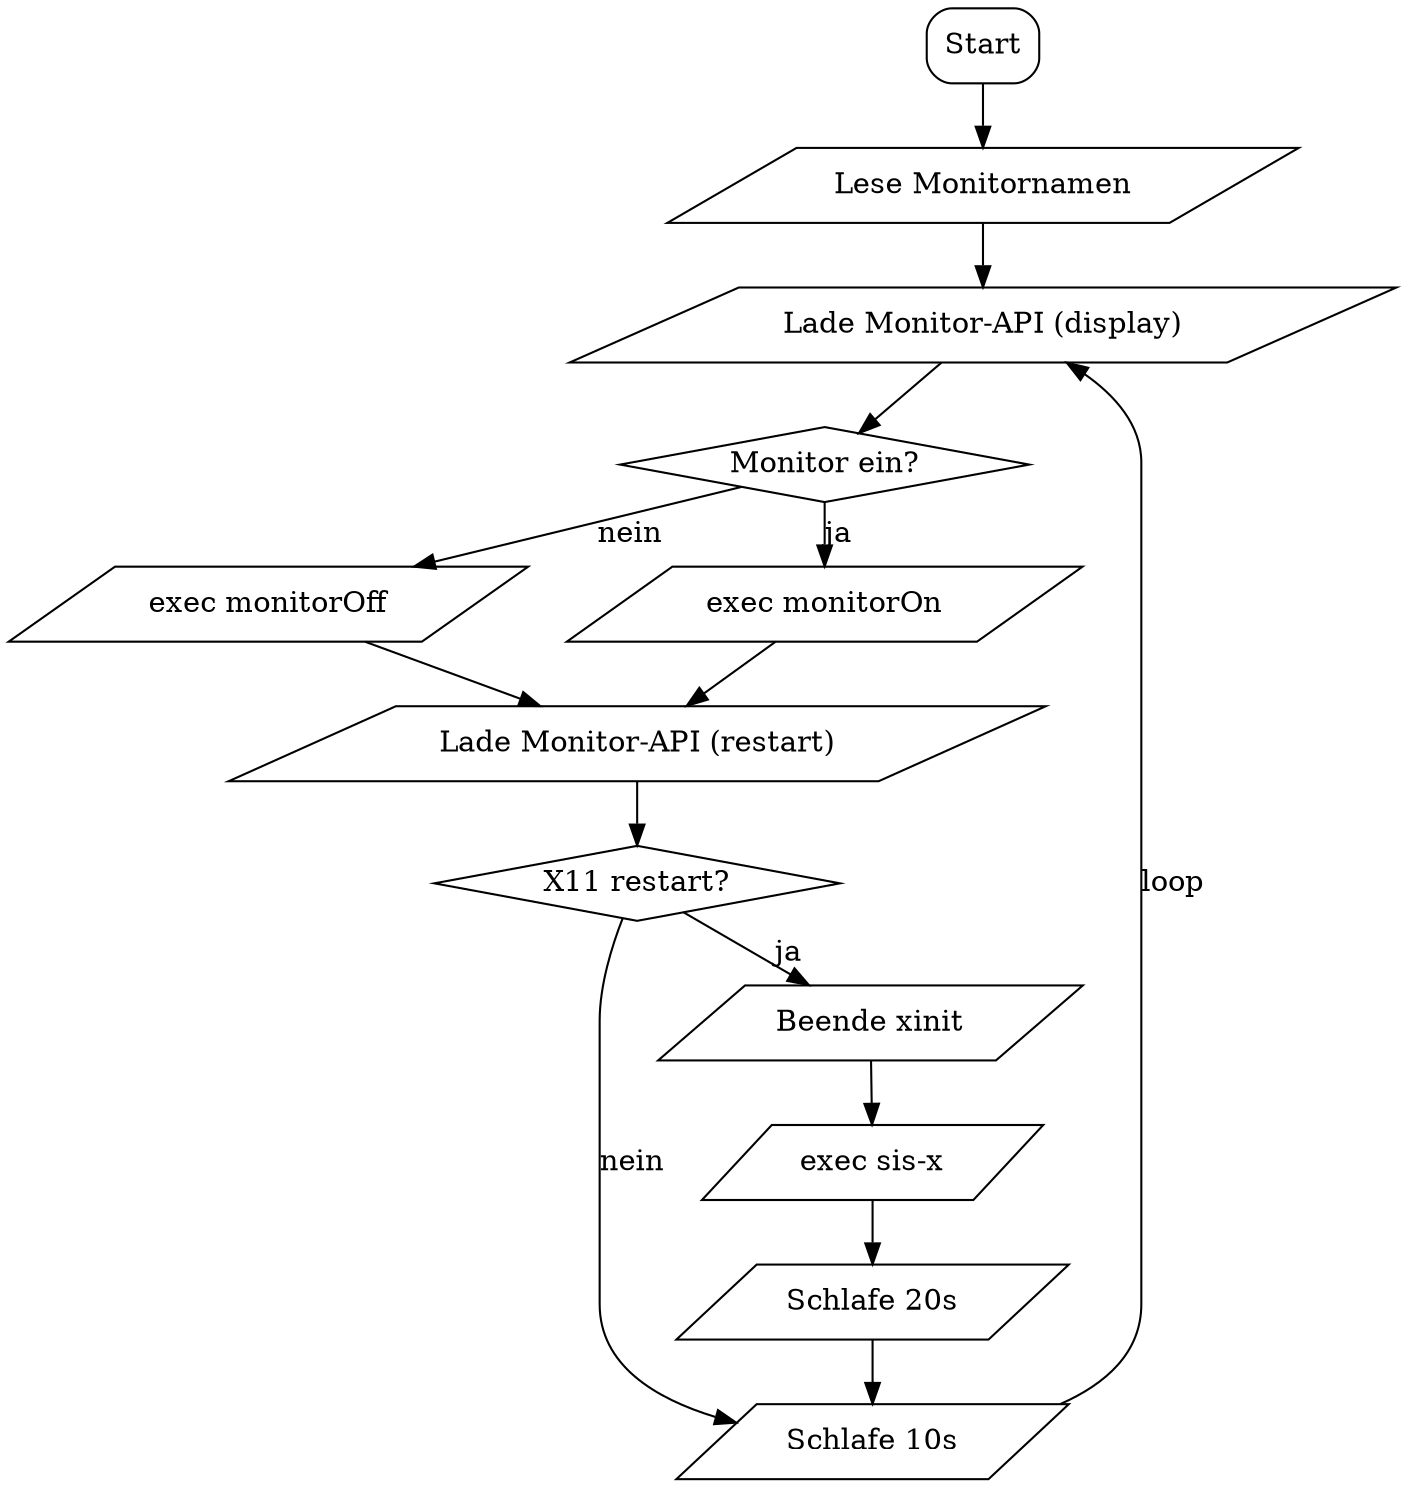 digraph flowchart {
	rankdir=TB;
	ranksep="0.02 equally";

	Start[shape="box", style=rounded];
	"Monitor ein?"[shape="diamond", style=""];
	"X11 restart?"[shape="diamond", style=""];
	
	node[shape="parallelogram", style=""]
	
	Start -> "Lese Monitornamen";
	"Lese Monitornamen" -> "Lade Monitor-API (display)";
	
	"Lade Monitor-API (display)" -> "Monitor ein?";
	"Monitor ein?" -> "exec monitorOff"[label="nein"];
	"Monitor ein?" -> "exec monitorOn"[label="ja"];
	"exec monitorOff" -> "Lade Monitor-API (restart)";
	"exec monitorOn" -> "Lade Monitor-API (restart)";
	
	"Lade Monitor-API (restart)" -> "X11 restart?";
	"X11 restart?" -> "Schlafe 10s"[label="nein"];
	"X11 restart?" -> "Beende xinit"[label="ja"];
	"Beende xinit" -> "exec sis-x";
	"exec sis-x" -> "Schlafe 20s";
	"Schlafe 20s" -> "Schlafe 10s";
	"Schlafe 10s" -> "Lade Monitor-API (display)"[label="loop"];
	
}
